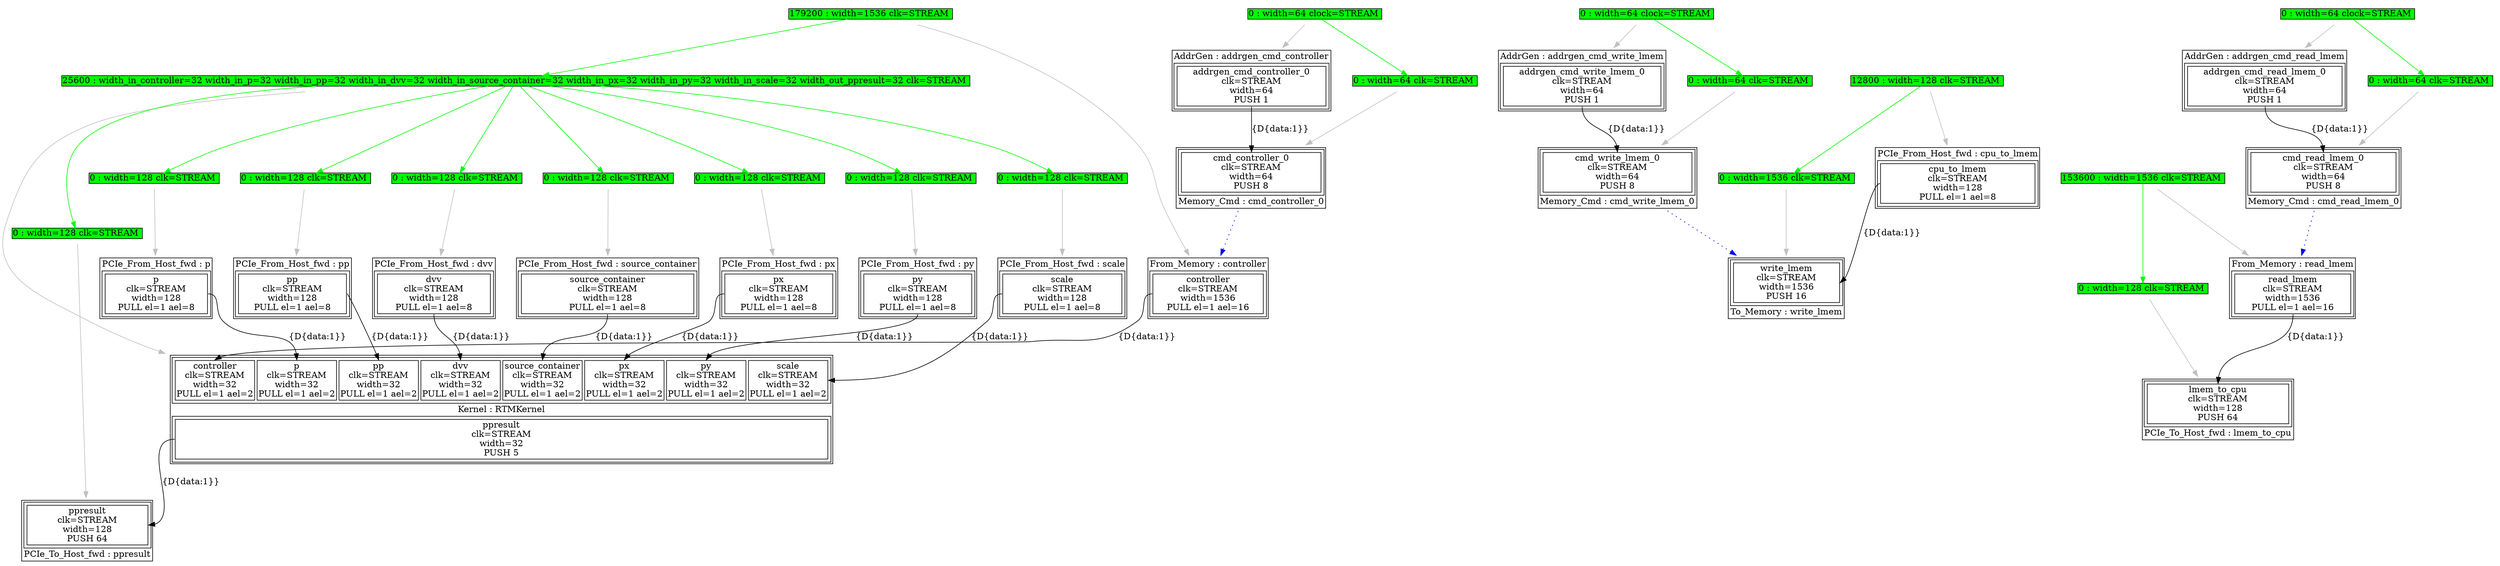 digraph manager_compiler_graph {
RTMKernel[shape=plaintext, label=<<TABLE  BORDER="1" CELLPADDING="1" CELLSPACING="1"><TR><TD BGCOLOR="white" BORDER="0" PORT="inputs" ROWSPAN="1" COLSPAN="1"><TABLE  BORDER="1" CELLPADDING="1" CELLSPACING="4"><TR><TD BGCOLOR="white" BORDER="1" PORT="controller" ROWSPAN="1" COLSPAN="1">controller<BR/>clk=STREAM<BR/>width=32<BR/>PULL el=1 ael=2</TD><TD BGCOLOR="white" BORDER="1" PORT="p" ROWSPAN="1" COLSPAN="1">p<BR/>clk=STREAM<BR/>width=32<BR/>PULL el=1 ael=2</TD><TD BGCOLOR="white" BORDER="1" PORT="pp" ROWSPAN="1" COLSPAN="1">pp<BR/>clk=STREAM<BR/>width=32<BR/>PULL el=1 ael=2</TD><TD BGCOLOR="white" BORDER="1" PORT="dvv" ROWSPAN="1" COLSPAN="1">dvv<BR/>clk=STREAM<BR/>width=32<BR/>PULL el=1 ael=2</TD><TD BGCOLOR="white" BORDER="1" PORT="source_container" ROWSPAN="1" COLSPAN="1">source_container<BR/>clk=STREAM<BR/>width=32<BR/>PULL el=1 ael=2</TD><TD BGCOLOR="white" BORDER="1" PORT="px" ROWSPAN="1" COLSPAN="1">px<BR/>clk=STREAM<BR/>width=32<BR/>PULL el=1 ael=2</TD><TD BGCOLOR="white" BORDER="1" PORT="py" ROWSPAN="1" COLSPAN="1">py<BR/>clk=STREAM<BR/>width=32<BR/>PULL el=1 ael=2</TD><TD BGCOLOR="white" BORDER="1" PORT="scale" ROWSPAN="1" COLSPAN="1">scale<BR/>clk=STREAM<BR/>width=32<BR/>PULL el=1 ael=2</TD></TR></TABLE></TD></TR><TR><TD BGCOLOR="white" BORDER="0" PORT="node_info" ROWSPAN="1" COLSPAN="1">Kernel : RTMKernel</TD></TR><TR><TD BGCOLOR="white" BORDER="0" PORT="outputs" ROWSPAN="1" COLSPAN="1"><TABLE  BORDER="1" CELLPADDING="1" CELLSPACING="4"><TR><TD BGCOLOR="white" BORDER="1" PORT="ppresult" ROWSPAN="1" COLSPAN="1">ppresult<BR/>clk=STREAM<BR/>width=32<BR/>PUSH 5</TD></TR></TABLE></TD></TR></TABLE>>];
RTMKernel_assign -> ppresult_assign[color=green headport="assignment_32" tailport="assignment_64"];
RTMKernel_assign -> p_assign[color=green headport="assignment_35" tailport="assignment_64"];
RTMKernel_assign -> pp_assign[color=green headport="assignment_38" tailport="assignment_64"];
RTMKernel_assign -> dvv_assign[color=green headport="assignment_41" tailport="assignment_64"];
RTMKernel_assign -> source_container_assign[color=green headport="assignment_44" tailport="assignment_64"];
RTMKernel_assign -> px_assign[color=green headport="assignment_47" tailport="assignment_64"];
RTMKernel_assign -> py_assign[color=green headport="assignment_50" tailport="assignment_64"];
RTMKernel_assign -> scale_assign[color=green headport="assignment_53" tailport="assignment_64"];
RTMKernel_assign[shape=plaintext, label=<<TABLE  BORDER="0" CELLPADDING="0" CELLSPACING="0"><TR><TD BGCOLOR="green" BORDER="1" PORT="assignment_64" ROWSPAN="1" COLSPAN="1">25600 : width_in_controller=32 width_in_p=32 width_in_pp=32 width_in_dvv=32 width_in_source_container=32 width_in_px=32 width_in_py=32 width_in_scale=32 width_out_ppresult=32 clk=STREAM </TD></TR></TABLE>>];
RTMKernel_assign -> RTMKernel[color=gray];
cpu_to_lmem[shape=plaintext, label=<<TABLE  BORDER="1" CELLPADDING="1" CELLSPACING="1"><TR><TD BGCOLOR="white" BORDER="0" PORT="node_info" ROWSPAN="1" COLSPAN="1">PCIe_From_Host_fwd : cpu_to_lmem</TD></TR><TR><TD BGCOLOR="white" BORDER="0" PORT="outputs" ROWSPAN="1" COLSPAN="1"><TABLE  BORDER="1" CELLPADDING="1" CELLSPACING="4"><TR><TD BGCOLOR="white" BORDER="1" PORT="cpu_to_lmem" ROWSPAN="1" COLSPAN="1">cpu_to_lmem<BR/>clk=STREAM<BR/>width=128<BR/>PULL el=1 ael=8</TD></TR></TABLE></TD></TR></TABLE>>];
cpu_to_lmem_assign -> write_lmem_assign[color=green headport="assignment_2" tailport="assignment_5"];
cpu_to_lmem_assign[shape=plaintext, label=<<TABLE  BORDER="0" CELLPADDING="0" CELLSPACING="0"><TR><TD BGCOLOR="green" BORDER="1" PORT="assignment_5" ROWSPAN="1" COLSPAN="1">12800 : width=128 clk=STREAM </TD></TR></TABLE>>];
cpu_to_lmem_assign -> cpu_to_lmem[color=gray];
lmem_to_cpu[shape=plaintext, label=<<TABLE  BORDER="1" CELLPADDING="1" CELLSPACING="1"><TR><TD BGCOLOR="white" BORDER="0" PORT="inputs" ROWSPAN="1" COLSPAN="1"><TABLE  BORDER="1" CELLPADDING="1" CELLSPACING="4"><TR><TD BGCOLOR="white" BORDER="1" PORT="lmem_to_cpu" ROWSPAN="1" COLSPAN="1">lmem_to_cpu<BR/>clk=STREAM<BR/>width=128<BR/>PUSH 64</TD></TR></TABLE></TD></TR><TR><TD BGCOLOR="white" BORDER="0" PORT="node_info" ROWSPAN="1" COLSPAN="1">PCIe_To_Host_fwd : lmem_to_cpu</TD></TR></TABLE>>];
lmem_to_cpu_assign[shape=plaintext, label=<<TABLE  BORDER="0" CELLPADDING="0" CELLSPACING="0"><TR><TD BGCOLOR="green" BORDER="1" PORT="assignment_20" ROWSPAN="1" COLSPAN="1">0 : width=128 clk=STREAM </TD></TR></TABLE>>];
lmem_to_cpu_assign -> lmem_to_cpu[color=gray];
addrgen_cmd_write_lmem[shape=plaintext, label=<<TABLE  BORDER="1" CELLPADDING="1" CELLSPACING="1"><TR><TD BGCOLOR="white" BORDER="0" PORT="node_info" ROWSPAN="1" COLSPAN="1">AddrGen : addrgen_cmd_write_lmem</TD></TR><TR><TD BGCOLOR="white" BORDER="0" PORT="outputs" ROWSPAN="1" COLSPAN="1"><TABLE  BORDER="1" CELLPADDING="1" CELLSPACING="4"><TR><TD BGCOLOR="white" BORDER="1" PORT="addrgen_cmd_write_lmem_0" ROWSPAN="1" COLSPAN="1">addrgen_cmd_write_lmem_0<BR/>clk=STREAM<BR/>width=64<BR/>PUSH 1</TD></TR></TABLE></TD></TR></TABLE>>];
addrgen_cmd_write_lmem_assign -> cmd_write_lmem_0_assign[color=green headport="assignment_8" tailport="assignment_11"];
addrgen_cmd_write_lmem_assign[shape=plaintext, label=<<TABLE  BORDER="0" CELLPADDING="0" CELLSPACING="0"><TR><TD BGCOLOR="green" BORDER="1" PORT="assignment_11" ROWSPAN="1" COLSPAN="1">0 : width=64 clock=STREAM </TD></TR></TABLE>>];
addrgen_cmd_write_lmem_assign -> addrgen_cmd_write_lmem[color=gray];
cmd_write_lmem_0[shape=plaintext, label=<<TABLE  BORDER="1" CELLPADDING="1" CELLSPACING="1"><TR><TD BGCOLOR="white" BORDER="0" PORT="inputs" ROWSPAN="1" COLSPAN="1"><TABLE  BORDER="1" CELLPADDING="1" CELLSPACING="4"><TR><TD BGCOLOR="white" BORDER="1" PORT="cmd_write_lmem_0" ROWSPAN="1" COLSPAN="1">cmd_write_lmem_0<BR/>clk=STREAM<BR/>width=64<BR/>PUSH 8</TD></TR></TABLE></TD></TR><TR><TD BGCOLOR="white" BORDER="0" PORT="node_info" ROWSPAN="1" COLSPAN="1">Memory_Cmd : cmd_write_lmem_0</TD></TR></TABLE>>];
cmd_write_lmem_0_assign[shape=plaintext, label=<<TABLE  BORDER="0" CELLPADDING="0" CELLSPACING="0"><TR><TD BGCOLOR="green" BORDER="1" PORT="assignment_8" ROWSPAN="1" COLSPAN="1">0 : width=64 clk=STREAM </TD></TR></TABLE>>];
cmd_write_lmem_0_assign -> cmd_write_lmem_0[color=gray];
write_lmem[shape=plaintext, label=<<TABLE  BORDER="1" CELLPADDING="1" CELLSPACING="1"><TR><TD BGCOLOR="white" BORDER="0" PORT="inputs" ROWSPAN="1" COLSPAN="1"><TABLE  BORDER="1" CELLPADDING="1" CELLSPACING="4"><TR><TD BGCOLOR="white" BORDER="1" PORT="write_lmem" ROWSPAN="1" COLSPAN="1">write_lmem<BR/>clk=STREAM<BR/>width=1536<BR/>PUSH 16</TD></TR></TABLE></TD></TR><TR><TD BGCOLOR="white" BORDER="0" PORT="node_info" ROWSPAN="1" COLSPAN="1">To_Memory : write_lmem</TD></TR></TABLE>>];
write_lmem_assign[shape=plaintext, label=<<TABLE  BORDER="0" CELLPADDING="0" CELLSPACING="0"><TR><TD BGCOLOR="green" BORDER="1" PORT="assignment_2" ROWSPAN="1" COLSPAN="1">0 : width=1536 clk=STREAM </TD></TR></TABLE>>];
write_lmem_assign -> write_lmem[color=gray];
addrgen_cmd_read_lmem[shape=plaintext, label=<<TABLE  BORDER="1" CELLPADDING="1" CELLSPACING="1"><TR><TD BGCOLOR="white" BORDER="0" PORT="node_info" ROWSPAN="1" COLSPAN="1">AddrGen : addrgen_cmd_read_lmem</TD></TR><TR><TD BGCOLOR="white" BORDER="0" PORT="outputs" ROWSPAN="1" COLSPAN="1"><TABLE  BORDER="1" CELLPADDING="1" CELLSPACING="4"><TR><TD BGCOLOR="white" BORDER="1" PORT="addrgen_cmd_read_lmem_0" ROWSPAN="1" COLSPAN="1">addrgen_cmd_read_lmem_0<BR/>clk=STREAM<BR/>width=64<BR/>PUSH 1</TD></TR></TABLE></TD></TR></TABLE>>];
addrgen_cmd_read_lmem_assign -> cmd_read_lmem_0_assign[color=green headport="assignment_14" tailport="assignment_17"];
addrgen_cmd_read_lmem_assign[shape=plaintext, label=<<TABLE  BORDER="0" CELLPADDING="0" CELLSPACING="0"><TR><TD BGCOLOR="green" BORDER="1" PORT="assignment_17" ROWSPAN="1" COLSPAN="1">0 : width=64 clock=STREAM </TD></TR></TABLE>>];
addrgen_cmd_read_lmem_assign -> addrgen_cmd_read_lmem[color=gray];
cmd_read_lmem_0[shape=plaintext, label=<<TABLE  BORDER="1" CELLPADDING="1" CELLSPACING="1"><TR><TD BGCOLOR="white" BORDER="0" PORT="inputs" ROWSPAN="1" COLSPAN="1"><TABLE  BORDER="1" CELLPADDING="1" CELLSPACING="4"><TR><TD BGCOLOR="white" BORDER="1" PORT="cmd_read_lmem_0" ROWSPAN="1" COLSPAN="1">cmd_read_lmem_0<BR/>clk=STREAM<BR/>width=64<BR/>PUSH 8</TD></TR></TABLE></TD></TR><TR><TD BGCOLOR="white" BORDER="0" PORT="node_info" ROWSPAN="1" COLSPAN="1">Memory_Cmd : cmd_read_lmem_0</TD></TR></TABLE>>];
cmd_read_lmem_0_assign[shape=plaintext, label=<<TABLE  BORDER="0" CELLPADDING="0" CELLSPACING="0"><TR><TD BGCOLOR="green" BORDER="1" PORT="assignment_14" ROWSPAN="1" COLSPAN="1">0 : width=64 clk=STREAM </TD></TR></TABLE>>];
cmd_read_lmem_0_assign -> cmd_read_lmem_0[color=gray];
read_lmem[shape=plaintext, label=<<TABLE  BORDER="1" CELLPADDING="1" CELLSPACING="1"><TR><TD BGCOLOR="white" BORDER="0" PORT="node_info" ROWSPAN="1" COLSPAN="1">From_Memory : read_lmem</TD></TR><TR><TD BGCOLOR="white" BORDER="0" PORT="outputs" ROWSPAN="1" COLSPAN="1"><TABLE  BORDER="1" CELLPADDING="1" CELLSPACING="4"><TR><TD BGCOLOR="white" BORDER="1" PORT="read_lmem" ROWSPAN="1" COLSPAN="1">read_lmem<BR/>clk=STREAM<BR/>width=1536<BR/>PULL el=1 ael=16</TD></TR></TABLE></TD></TR></TABLE>>];
read_lmem_assign -> lmem_to_cpu_assign[color=green headport="assignment_20" tailport="assignment_23"];
read_lmem_assign[shape=plaintext, label=<<TABLE  BORDER="0" CELLPADDING="0" CELLSPACING="0"><TR><TD BGCOLOR="green" BORDER="1" PORT="assignment_23" ROWSPAN="1" COLSPAN="1">153600 : width=1536 clk=STREAM </TD></TR></TABLE>>];
read_lmem_assign -> read_lmem[color=gray];
addrgen_cmd_controller[shape=plaintext, label=<<TABLE  BORDER="1" CELLPADDING="1" CELLSPACING="1"><TR><TD BGCOLOR="white" BORDER="0" PORT="node_info" ROWSPAN="1" COLSPAN="1">AddrGen : addrgen_cmd_controller</TD></TR><TR><TD BGCOLOR="white" BORDER="0" PORT="outputs" ROWSPAN="1" COLSPAN="1"><TABLE  BORDER="1" CELLPADDING="1" CELLSPACING="4"><TR><TD BGCOLOR="white" BORDER="1" PORT="addrgen_cmd_controller_0" ROWSPAN="1" COLSPAN="1">addrgen_cmd_controller_0<BR/>clk=STREAM<BR/>width=64<BR/>PUSH 1</TD></TR></TABLE></TD></TR></TABLE>>];
addrgen_cmd_controller_assign -> cmd_controller_0_assign[color=green headport="assignment_26" tailport="assignment_29"];
addrgen_cmd_controller_assign[shape=plaintext, label=<<TABLE  BORDER="0" CELLPADDING="0" CELLSPACING="0"><TR><TD BGCOLOR="green" BORDER="1" PORT="assignment_29" ROWSPAN="1" COLSPAN="1">0 : width=64 clock=STREAM </TD></TR></TABLE>>];
addrgen_cmd_controller_assign -> addrgen_cmd_controller[color=gray];
cmd_controller_0[shape=plaintext, label=<<TABLE  BORDER="1" CELLPADDING="1" CELLSPACING="1"><TR><TD BGCOLOR="white" BORDER="0" PORT="inputs" ROWSPAN="1" COLSPAN="1"><TABLE  BORDER="1" CELLPADDING="1" CELLSPACING="4"><TR><TD BGCOLOR="white" BORDER="1" PORT="cmd_controller_0" ROWSPAN="1" COLSPAN="1">cmd_controller_0<BR/>clk=STREAM<BR/>width=64<BR/>PUSH 8</TD></TR></TABLE></TD></TR><TR><TD BGCOLOR="white" BORDER="0" PORT="node_info" ROWSPAN="1" COLSPAN="1">Memory_Cmd : cmd_controller_0</TD></TR></TABLE>>];
cmd_controller_0_assign[shape=plaintext, label=<<TABLE  BORDER="0" CELLPADDING="0" CELLSPACING="0"><TR><TD BGCOLOR="green" BORDER="1" PORT="assignment_26" ROWSPAN="1" COLSPAN="1">0 : width=64 clk=STREAM </TD></TR></TABLE>>];
cmd_controller_0_assign -> cmd_controller_0[color=gray];
controller[shape=plaintext, label=<<TABLE  BORDER="1" CELLPADDING="1" CELLSPACING="1"><TR><TD BGCOLOR="white" BORDER="0" PORT="node_info" ROWSPAN="1" COLSPAN="1">From_Memory : controller</TD></TR><TR><TD BGCOLOR="white" BORDER="0" PORT="outputs" ROWSPAN="1" COLSPAN="1"><TABLE  BORDER="1" CELLPADDING="1" CELLSPACING="4"><TR><TD BGCOLOR="white" BORDER="1" PORT="controller" ROWSPAN="1" COLSPAN="1">controller<BR/>clk=STREAM<BR/>width=1536<BR/>PULL el=1 ael=16</TD></TR></TABLE></TD></TR></TABLE>>];
controller_assign -> RTMKernel_assign[color=green headport="assignment_64" tailport="assignment_67"];
controller_assign[shape=plaintext, label=<<TABLE  BORDER="0" CELLPADDING="0" CELLSPACING="0"><TR><TD BGCOLOR="green" BORDER="1" PORT="assignment_67" ROWSPAN="1" COLSPAN="1">179200 : width=1536 clk=STREAM </TD></TR></TABLE>>];
controller_assign -> controller[color=gray];
dvv[shape=plaintext, label=<<TABLE  BORDER="1" CELLPADDING="1" CELLSPACING="1"><TR><TD BGCOLOR="white" BORDER="0" PORT="node_info" ROWSPAN="1" COLSPAN="1">PCIe_From_Host_fwd : dvv</TD></TR><TR><TD BGCOLOR="white" BORDER="0" PORT="outputs" ROWSPAN="1" COLSPAN="1"><TABLE  BORDER="1" CELLPADDING="1" CELLSPACING="4"><TR><TD BGCOLOR="white" BORDER="1" PORT="dvv" ROWSPAN="1" COLSPAN="1">dvv<BR/>clk=STREAM<BR/>width=128<BR/>PULL el=1 ael=8</TD></TR></TABLE></TD></TR></TABLE>>];
dvv_assign[shape=plaintext, label=<<TABLE  BORDER="0" CELLPADDING="0" CELLSPACING="0"><TR><TD BGCOLOR="green" BORDER="1" PORT="assignment_41" ROWSPAN="1" COLSPAN="1">0 : width=128 clk=STREAM </TD></TR></TABLE>>];
dvv_assign -> dvv[color=gray];
p[shape=plaintext, label=<<TABLE  BORDER="1" CELLPADDING="1" CELLSPACING="1"><TR><TD BGCOLOR="white" BORDER="0" PORT="node_info" ROWSPAN="1" COLSPAN="1">PCIe_From_Host_fwd : p</TD></TR><TR><TD BGCOLOR="white" BORDER="0" PORT="outputs" ROWSPAN="1" COLSPAN="1"><TABLE  BORDER="1" CELLPADDING="1" CELLSPACING="4"><TR><TD BGCOLOR="white" BORDER="1" PORT="p" ROWSPAN="1" COLSPAN="1">p<BR/>clk=STREAM<BR/>width=128<BR/>PULL el=1 ael=8</TD></TR></TABLE></TD></TR></TABLE>>];
p_assign[shape=plaintext, label=<<TABLE  BORDER="0" CELLPADDING="0" CELLSPACING="0"><TR><TD BGCOLOR="green" BORDER="1" PORT="assignment_35" ROWSPAN="1" COLSPAN="1">0 : width=128 clk=STREAM </TD></TR></TABLE>>];
p_assign -> p[color=gray];
pp[shape=plaintext, label=<<TABLE  BORDER="1" CELLPADDING="1" CELLSPACING="1"><TR><TD BGCOLOR="white" BORDER="0" PORT="node_info" ROWSPAN="1" COLSPAN="1">PCIe_From_Host_fwd : pp</TD></TR><TR><TD BGCOLOR="white" BORDER="0" PORT="outputs" ROWSPAN="1" COLSPAN="1"><TABLE  BORDER="1" CELLPADDING="1" CELLSPACING="4"><TR><TD BGCOLOR="white" BORDER="1" PORT="pp" ROWSPAN="1" COLSPAN="1">pp<BR/>clk=STREAM<BR/>width=128<BR/>PULL el=1 ael=8</TD></TR></TABLE></TD></TR></TABLE>>];
pp_assign[shape=plaintext, label=<<TABLE  BORDER="0" CELLPADDING="0" CELLSPACING="0"><TR><TD BGCOLOR="green" BORDER="1" PORT="assignment_38" ROWSPAN="1" COLSPAN="1">0 : width=128 clk=STREAM </TD></TR></TABLE>>];
pp_assign -> pp[color=gray];
px[shape=plaintext, label=<<TABLE  BORDER="1" CELLPADDING="1" CELLSPACING="1"><TR><TD BGCOLOR="white" BORDER="0" PORT="node_info" ROWSPAN="1" COLSPAN="1">PCIe_From_Host_fwd : px</TD></TR><TR><TD BGCOLOR="white" BORDER="0" PORT="outputs" ROWSPAN="1" COLSPAN="1"><TABLE  BORDER="1" CELLPADDING="1" CELLSPACING="4"><TR><TD BGCOLOR="white" BORDER="1" PORT="px" ROWSPAN="1" COLSPAN="1">px<BR/>clk=STREAM<BR/>width=128<BR/>PULL el=1 ael=8</TD></TR></TABLE></TD></TR></TABLE>>];
px_assign[shape=plaintext, label=<<TABLE  BORDER="0" CELLPADDING="0" CELLSPACING="0"><TR><TD BGCOLOR="green" BORDER="1" PORT="assignment_47" ROWSPAN="1" COLSPAN="1">0 : width=128 clk=STREAM </TD></TR></TABLE>>];
px_assign -> px[color=gray];
py[shape=plaintext, label=<<TABLE  BORDER="1" CELLPADDING="1" CELLSPACING="1"><TR><TD BGCOLOR="white" BORDER="0" PORT="node_info" ROWSPAN="1" COLSPAN="1">PCIe_From_Host_fwd : py</TD></TR><TR><TD BGCOLOR="white" BORDER="0" PORT="outputs" ROWSPAN="1" COLSPAN="1"><TABLE  BORDER="1" CELLPADDING="1" CELLSPACING="4"><TR><TD BGCOLOR="white" BORDER="1" PORT="py" ROWSPAN="1" COLSPAN="1">py<BR/>clk=STREAM<BR/>width=128<BR/>PULL el=1 ael=8</TD></TR></TABLE></TD></TR></TABLE>>];
py_assign[shape=plaintext, label=<<TABLE  BORDER="0" CELLPADDING="0" CELLSPACING="0"><TR><TD BGCOLOR="green" BORDER="1" PORT="assignment_50" ROWSPAN="1" COLSPAN="1">0 : width=128 clk=STREAM </TD></TR></TABLE>>];
py_assign -> py[color=gray];
scale[shape=plaintext, label=<<TABLE  BORDER="1" CELLPADDING="1" CELLSPACING="1"><TR><TD BGCOLOR="white" BORDER="0" PORT="node_info" ROWSPAN="1" COLSPAN="1">PCIe_From_Host_fwd : scale</TD></TR><TR><TD BGCOLOR="white" BORDER="0" PORT="outputs" ROWSPAN="1" COLSPAN="1"><TABLE  BORDER="1" CELLPADDING="1" CELLSPACING="4"><TR><TD BGCOLOR="white" BORDER="1" PORT="scale" ROWSPAN="1" COLSPAN="1">scale<BR/>clk=STREAM<BR/>width=128<BR/>PULL el=1 ael=8</TD></TR></TABLE></TD></TR></TABLE>>];
scale_assign[shape=plaintext, label=<<TABLE  BORDER="0" CELLPADDING="0" CELLSPACING="0"><TR><TD BGCOLOR="green" BORDER="1" PORT="assignment_53" ROWSPAN="1" COLSPAN="1">0 : width=128 clk=STREAM </TD></TR></TABLE>>];
scale_assign -> scale[color=gray];
source_container[shape=plaintext, label=<<TABLE  BORDER="1" CELLPADDING="1" CELLSPACING="1"><TR><TD BGCOLOR="white" BORDER="0" PORT="node_info" ROWSPAN="1" COLSPAN="1">PCIe_From_Host_fwd : source_container</TD></TR><TR><TD BGCOLOR="white" BORDER="0" PORT="outputs" ROWSPAN="1" COLSPAN="1"><TABLE  BORDER="1" CELLPADDING="1" CELLSPACING="4"><TR><TD BGCOLOR="white" BORDER="1" PORT="source_container" ROWSPAN="1" COLSPAN="1">source_container<BR/>clk=STREAM<BR/>width=128<BR/>PULL el=1 ael=8</TD></TR></TABLE></TD></TR></TABLE>>];
source_container_assign[shape=plaintext, label=<<TABLE  BORDER="0" CELLPADDING="0" CELLSPACING="0"><TR><TD BGCOLOR="green" BORDER="1" PORT="assignment_44" ROWSPAN="1" COLSPAN="1">0 : width=128 clk=STREAM </TD></TR></TABLE>>];
source_container_assign -> source_container[color=gray];
ppresult[shape=plaintext, label=<<TABLE  BORDER="1" CELLPADDING="1" CELLSPACING="1"><TR><TD BGCOLOR="white" BORDER="0" PORT="inputs" ROWSPAN="1" COLSPAN="1"><TABLE  BORDER="1" CELLPADDING="1" CELLSPACING="4"><TR><TD BGCOLOR="white" BORDER="1" PORT="ppresult" ROWSPAN="1" COLSPAN="1">ppresult<BR/>clk=STREAM<BR/>width=128<BR/>PUSH 64</TD></TR></TABLE></TD></TR><TR><TD BGCOLOR="white" BORDER="0" PORT="node_info" ROWSPAN="1" COLSPAN="1">PCIe_To_Host_fwd : ppresult</TD></TR></TABLE>>];
ppresult_assign[shape=plaintext, label=<<TABLE  BORDER="0" CELLPADDING="0" CELLSPACING="0"><TR><TD BGCOLOR="green" BORDER="1" PORT="assignment_32" ROWSPAN="1" COLSPAN="1">0 : width=128 clk=STREAM </TD></TR></TABLE>>];
ppresult_assign -> ppresult[color=gray];
cpu_to_lmem -> write_lmem [headport="write_lmem" tailport="cpu_to_lmem" label="{D{data:1}}"]
addrgen_cmd_write_lmem -> cmd_write_lmem_0 [headport="cmd_write_lmem_0" tailport="addrgen_cmd_write_lmem_0" label="{D{data:1}}"]
addrgen_cmd_read_lmem -> cmd_read_lmem_0 [headport="cmd_read_lmem_0" tailport="addrgen_cmd_read_lmem_0" label="{D{data:1}}"]
read_lmem -> lmem_to_cpu [headport="lmem_to_cpu" tailport="read_lmem" label="{D{data:1}}"]
addrgen_cmd_controller -> cmd_controller_0 [headport="cmd_controller_0" tailport="addrgen_cmd_controller_0" label="{D{data:1}}"]
controller -> RTMKernel [headport="controller" tailport="controller" label="{D{data:1}}"]
dvv -> RTMKernel [headport="dvv" tailport="dvv" label="{D{data:1}}"]
p -> RTMKernel [headport="p" tailport="p" label="{D{data:1}}"]
pp -> RTMKernel [headport="pp" tailport="pp" label="{D{data:1}}"]
px -> RTMKernel [headport="px" tailport="px" label="{D{data:1}}"]
py -> RTMKernel [headport="py" tailport="py" label="{D{data:1}}"]
scale -> RTMKernel [headport="scale" tailport="scale" label="{D{data:1}}"]
source_container -> RTMKernel [headport="source_container" tailport="source_container" label="{D{data:1}}"]
RTMKernel -> ppresult [headport="ppresult" tailport="ppresult" label="{D{data:1}}"]
cmd_write_lmem_0 -> write_lmem [color=blue style=dotted]
cmd_read_lmem_0 -> read_lmem [color=blue style=dotted]
cmd_controller_0 -> controller [color=blue style=dotted]
}
